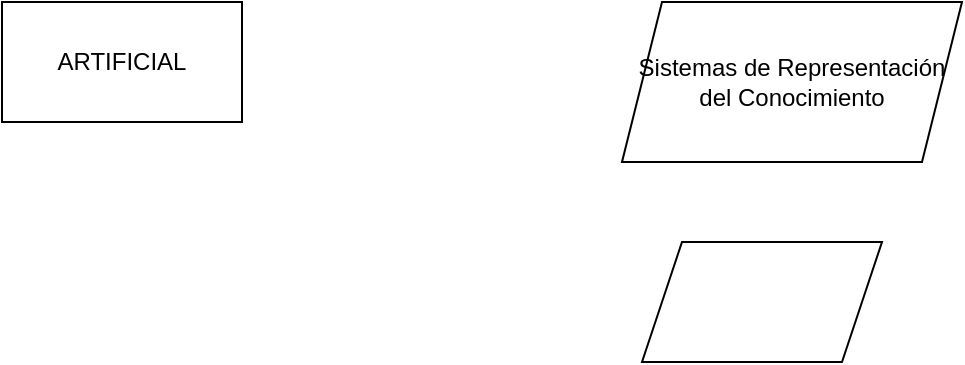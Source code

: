 <mxfile version="14.8.5" type="github">
  <diagram id="p7oysk6ndTNmlZGjdjdw" name="Page-1">
    <mxGraphModel dx="1219" dy="696" grid="1" gridSize="10" guides="1" tooltips="1" connect="1" arrows="1" fold="1" page="1" pageScale="1" pageWidth="827" pageHeight="1169" math="0" shadow="0">
      <root>
        <mxCell id="0" />
        <mxCell id="1" parent="0" />
        <mxCell id="ecHuSdsquGclo5wVPDqu-1" value="ARTIFICIAL" style="rounded=0;whiteSpace=wrap;html=1;" parent="1" vertex="1">
          <mxGeometry x="80" y="80" width="120" height="60" as="geometry" />
        </mxCell>
        <mxCell id="ecHuSdsquGclo5wVPDqu-2" value="Sistemas de Representación del Conocimiento" style="shape=parallelogram;perimeter=parallelogramPerimeter;whiteSpace=wrap;html=1;fixedSize=1;" parent="1" vertex="1">
          <mxGeometry x="390" y="80" width="170" height="80" as="geometry" />
        </mxCell>
        <mxCell id="ecHuSdsquGclo5wVPDqu-3" value="" style="shape=parallelogram;perimeter=parallelogramPerimeter;whiteSpace=wrap;html=1;fixedSize=1;" parent="1" vertex="1">
          <mxGeometry x="400" y="200" width="120" height="60" as="geometry" />
        </mxCell>
      </root>
    </mxGraphModel>
  </diagram>
</mxfile>
